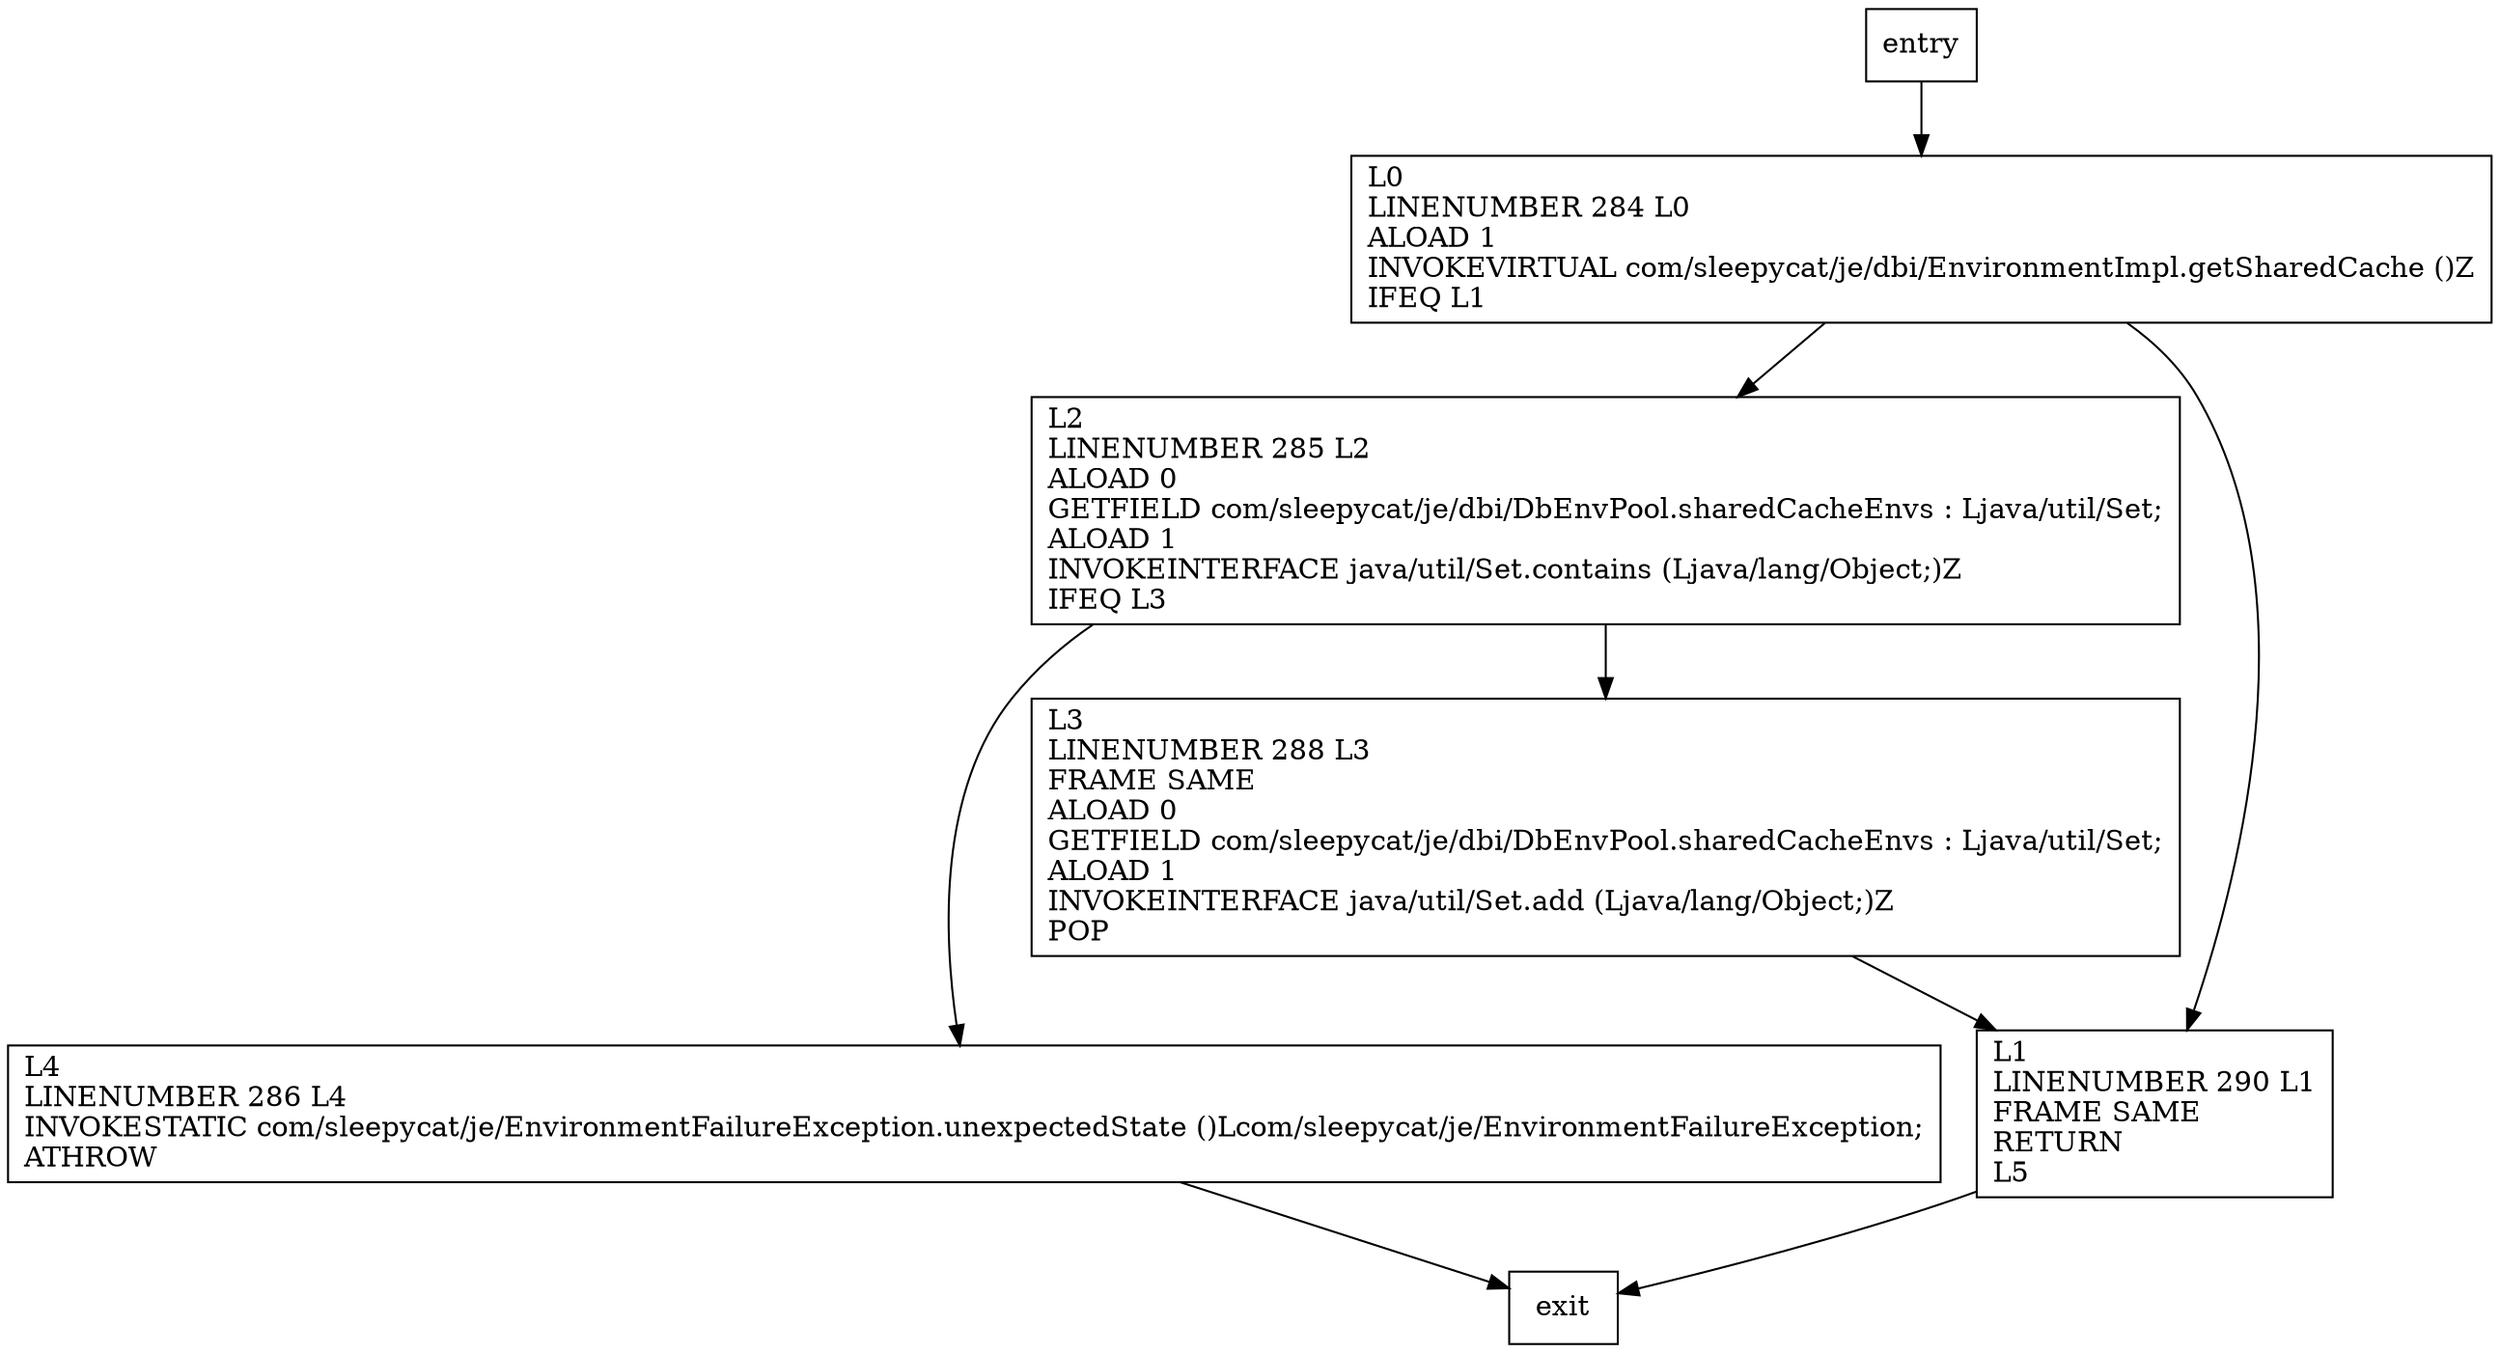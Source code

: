 digraph addToSharedCacheEnvs {
node [shape=record];
948125696 [label="L2\lLINENUMBER 285 L2\lALOAD 0\lGETFIELD com/sleepycat/je/dbi/DbEnvPool.sharedCacheEnvs : Ljava/util/Set;\lALOAD 1\lINVOKEINTERFACE java/util/Set.contains (Ljava/lang/Object;)Z\lIFEQ L3\l"];
1534243130 [label="L1\lLINENUMBER 290 L1\lFRAME SAME\lRETURN\lL5\l"];
1785348036 [label="L4\lLINENUMBER 286 L4\lINVOKESTATIC com/sleepycat/je/EnvironmentFailureException.unexpectedState ()Lcom/sleepycat/je/EnvironmentFailureException;\lATHROW\l"];
1676036256 [label="L3\lLINENUMBER 288 L3\lFRAME SAME\lALOAD 0\lGETFIELD com/sleepycat/je/dbi/DbEnvPool.sharedCacheEnvs : Ljava/util/Set;\lALOAD 1\lINVOKEINTERFACE java/util/Set.add (Ljava/lang/Object;)Z\lPOP\l"];
997609062 [label="L0\lLINENUMBER 284 L0\lALOAD 1\lINVOKEVIRTUAL com/sleepycat/je/dbi/EnvironmentImpl.getSharedCache ()Z\lIFEQ L1\l"];
entry;
exit;
entry -> 997609062;
948125696 -> 1785348036;
948125696 -> 1676036256;
1534243130 -> exit;
1785348036 -> exit;
1676036256 -> 1534243130;
997609062 -> 948125696;
997609062 -> 1534243130;
}
